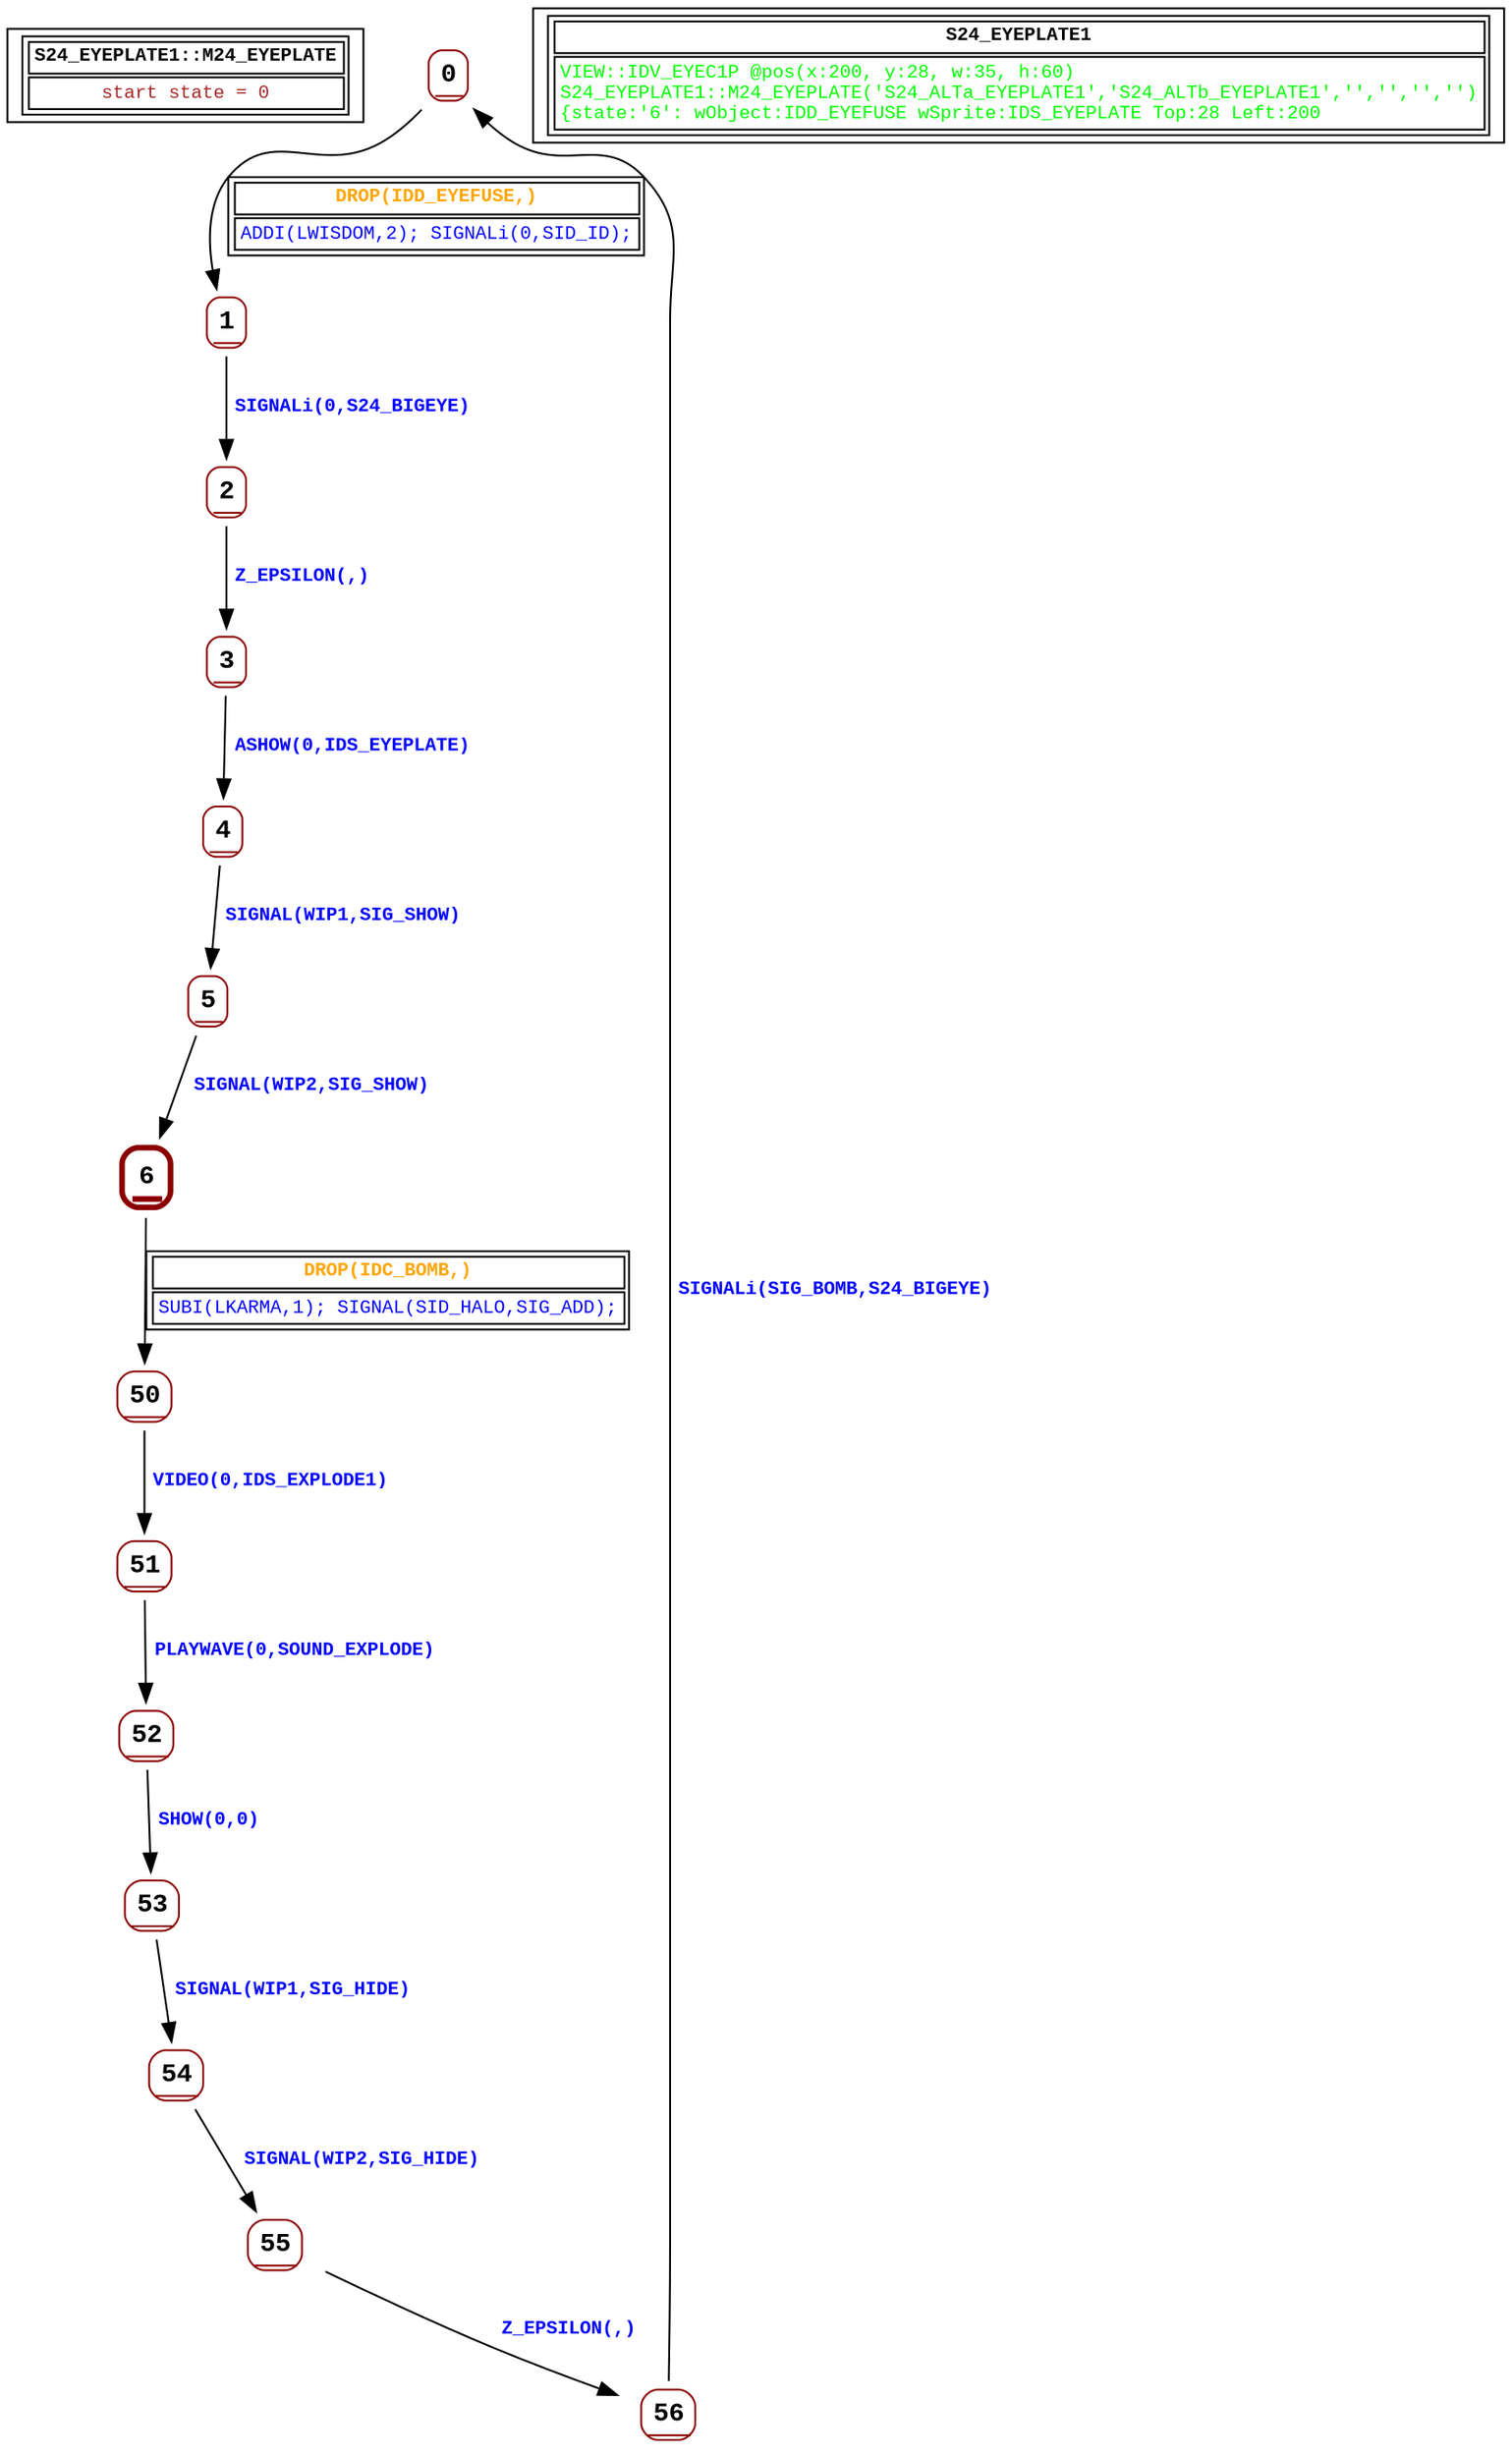 digraph Automaton {
 fontname="Courier New"
	node [shape=oval, fontname="Courier New"];
	filename[shape = record, fontsize=10, label=< <table border="1"><tr><td><b>S24_EYEPLATE1::M24_EYEPLATE<br align="left"/></b></td></tr>
<tr><td><font point-size="10" color ="brown">start state = 0<br align="left"/></font></td></tr></table>>
];
	0[shape = none, fontsize=14, label=< <table border="1" color="darkred" style="rounded"><tr><td sides="b"><b>0<br align="left"/></b></td></tr>
</table>>];
"0" -> "1" [fontcolor=orange,fontsize=10,fontname="Courier New", label=< <table border="1"><tr><td><b>DROP(IDD_EYEFUSE,)<br align="left"/></b></td></tr>
<tr><td><font point-size="10" color ="blue">ADDI(LWISDOM,2); SIGNALi(0,SID_ID);<br align="left"/></font></td></tr></table>>
];
	1[shape = none, fontsize=14, label=< <table border="1" color="darkred" style="rounded"><tr><td sides="b"><b>1<br align="left"/></b></td></tr>
</table>>];
"1" -> "2" [fontcolor=blue,fontsize=10,fontname="Courier New", label=< <table border="0"><tr><td><b>SIGNALi(0,S24_BIGEYE)<br align="left"/></b></td></tr>
</table>>
];
	2[shape = none, fontsize=14, label=< <table border="1" color="darkred" style="rounded"><tr><td sides="b"><b>2<br align="left"/></b></td></tr>
</table>>];
"2" -> "3" [fontcolor=blue,fontsize=10,fontname="Courier New", label=< <table border="0"><tr><td><b>Z_EPSILON(,)<br align="left"/></b></td></tr>
</table>>
];
	3[shape = none, fontsize=14, label=< <table border="1" color="darkred" style="rounded"><tr><td sides="b"><b>3<br align="left"/></b></td></tr>
</table>>];
"3" -> "4" [fontcolor=blue,fontsize=10,fontname="Courier New", label=< <table border="0"><tr><td><b>ASHOW(0,IDS_EYEPLATE)<br align="left"/></b></td></tr>
</table>>
];
	4[shape = none, fontsize=14, label=< <table border="1" color="darkred" style="rounded"><tr><td sides="b"><b>4<br align="left"/></b></td></tr>
</table>>];
"4" -> "5" [fontcolor=blue,fontsize=10,fontname="Courier New", label=< <table border="0"><tr><td><b>SIGNAL(WIP1,SIG_SHOW)<br align="left"/></b></td></tr>
</table>>
];
	5[shape = none, fontsize=14, label=< <table border="1" color="darkred" style="rounded"><tr><td sides="b"><b>5<br align="left"/></b></td></tr>
</table>>];
"5" -> "6" [fontcolor=blue,fontsize=10,fontname="Courier New", label=< <table border="0"><tr><td><b>SIGNAL(WIP2,SIG_SHOW)<br align="left"/></b></td></tr>
</table>>
];
	50[shape = none, fontsize=14, label=< <table border="1" color="darkred" style="rounded"><tr><td sides="b"><b>50<br align="left"/></b></td></tr>
</table>>];
"50" -> "51" [fontcolor=blue,fontsize=10,fontname="Courier New", label=< <table border="0"><tr><td><b>VIDEO(0,IDS_EXPLODE1)<br align="left"/></b></td></tr>
</table>>
];
	51[shape = none, fontsize=14, label=< <table border="1" color="darkred" style="rounded"><tr><td sides="b"><b>51<br align="left"/></b></td></tr>
</table>>];
"51" -> "52" [fontcolor=blue,fontsize=10,fontname="Courier New", label=< <table border="0"><tr><td><b>PLAYWAVE(0,SOUND_EXPLODE)<br align="left"/></b></td></tr>
</table>>
];
	52[shape = none, fontsize=14, label=< <table border="1" color="darkred" style="rounded"><tr><td sides="b"><b>52<br align="left"/></b></td></tr>
</table>>];
"52" -> "53" [fontcolor=blue,fontsize=10,fontname="Courier New", label=< <table border="0"><tr><td><b>SHOW(0,0)<br align="left"/></b></td></tr>
</table>>
];
	53[shape = none, fontsize=14, label=< <table border="1" color="darkred" style="rounded"><tr><td sides="b"><b>53<br align="left"/></b></td></tr>
</table>>];
"53" -> "54" [fontcolor=blue,fontsize=10,fontname="Courier New", label=< <table border="0"><tr><td><b>SIGNAL(WIP1,SIG_HIDE)<br align="left"/></b></td></tr>
</table>>
];
	54[shape = none, fontsize=14, label=< <table border="1" color="darkred" style="rounded"><tr><td sides="b"><b>54<br align="left"/></b></td></tr>
</table>>];
"54" -> "55" [fontcolor=blue,fontsize=10,fontname="Courier New", label=< <table border="0"><tr><td><b>SIGNAL(WIP2,SIG_HIDE)<br align="left"/></b></td></tr>
</table>>
];
	55[shape = none, fontsize=14, label=< <table border="1" color="darkred" style="rounded"><tr><td sides="b"><b>55<br align="left"/></b></td></tr>
</table>>];
"55" -> "56" [fontcolor=blue,fontsize=10,fontname="Courier New", label=< <table border="0"><tr><td><b>Z_EPSILON(,)<br align="left"/></b></td></tr>
</table>>
];
	56[shape = none, fontsize=14, label=< <table border="1" color="darkred" style="rounded"><tr><td sides="b"><b>56<br align="left"/></b></td></tr>
</table>>];
"56" -> "0" [fontcolor=blue,fontsize=10,fontname="Courier New", label=< <table border="0"><tr><td><b>SIGNALi(SIG_BOMB,S24_BIGEYE)<br align="left"/></b></td></tr>
</table>>
];
	6[shape = none, fontsize=14, label=< <table border="3" color="darkred" style="rounded"><tr><td sides="b"><b>6<br align="left"/></b></td></tr>
</table>>];
"6" -> "50" [fontcolor=orange,fontsize=10,fontname="Courier New", label=< <table border="1"><tr><td><b>DROP(IDC_BOMB,)<br align="left"/></b></td></tr>
<tr><td><font point-size="10" color ="blue">SUBI(LKARMA,1); SIGNAL(SID_HALO,SIG_ADD);<br align="left"/></font></td></tr></table>>
];
	status[shape = record, fontsize=10, label=< <table border="1"><tr><td><b>S24_EYEPLATE1<br align="left"/></b></td></tr>
<tr><td><font point-size="10" color ="green">VIEW::IDV_EYEC1P @pos(x:200, y:28, w:35, h:60)<br align="left"/>S24_EYEPLATE1::M24_EYEPLATE(&apos;S24_ALTa_EYEPLATE1&apos;,&apos;S24_ALTb_EYEPLATE1&apos;,&apos;&apos;,&apos;&apos;,&apos;&apos;,&apos;&apos;)<br align="left"/>			&#123;state:&apos;6&apos;: wObject:IDD_EYEFUSE wSprite:IDS_EYEPLATE Top:28 Left:200<br align="left"/></font></td></tr></table>>
];
}
